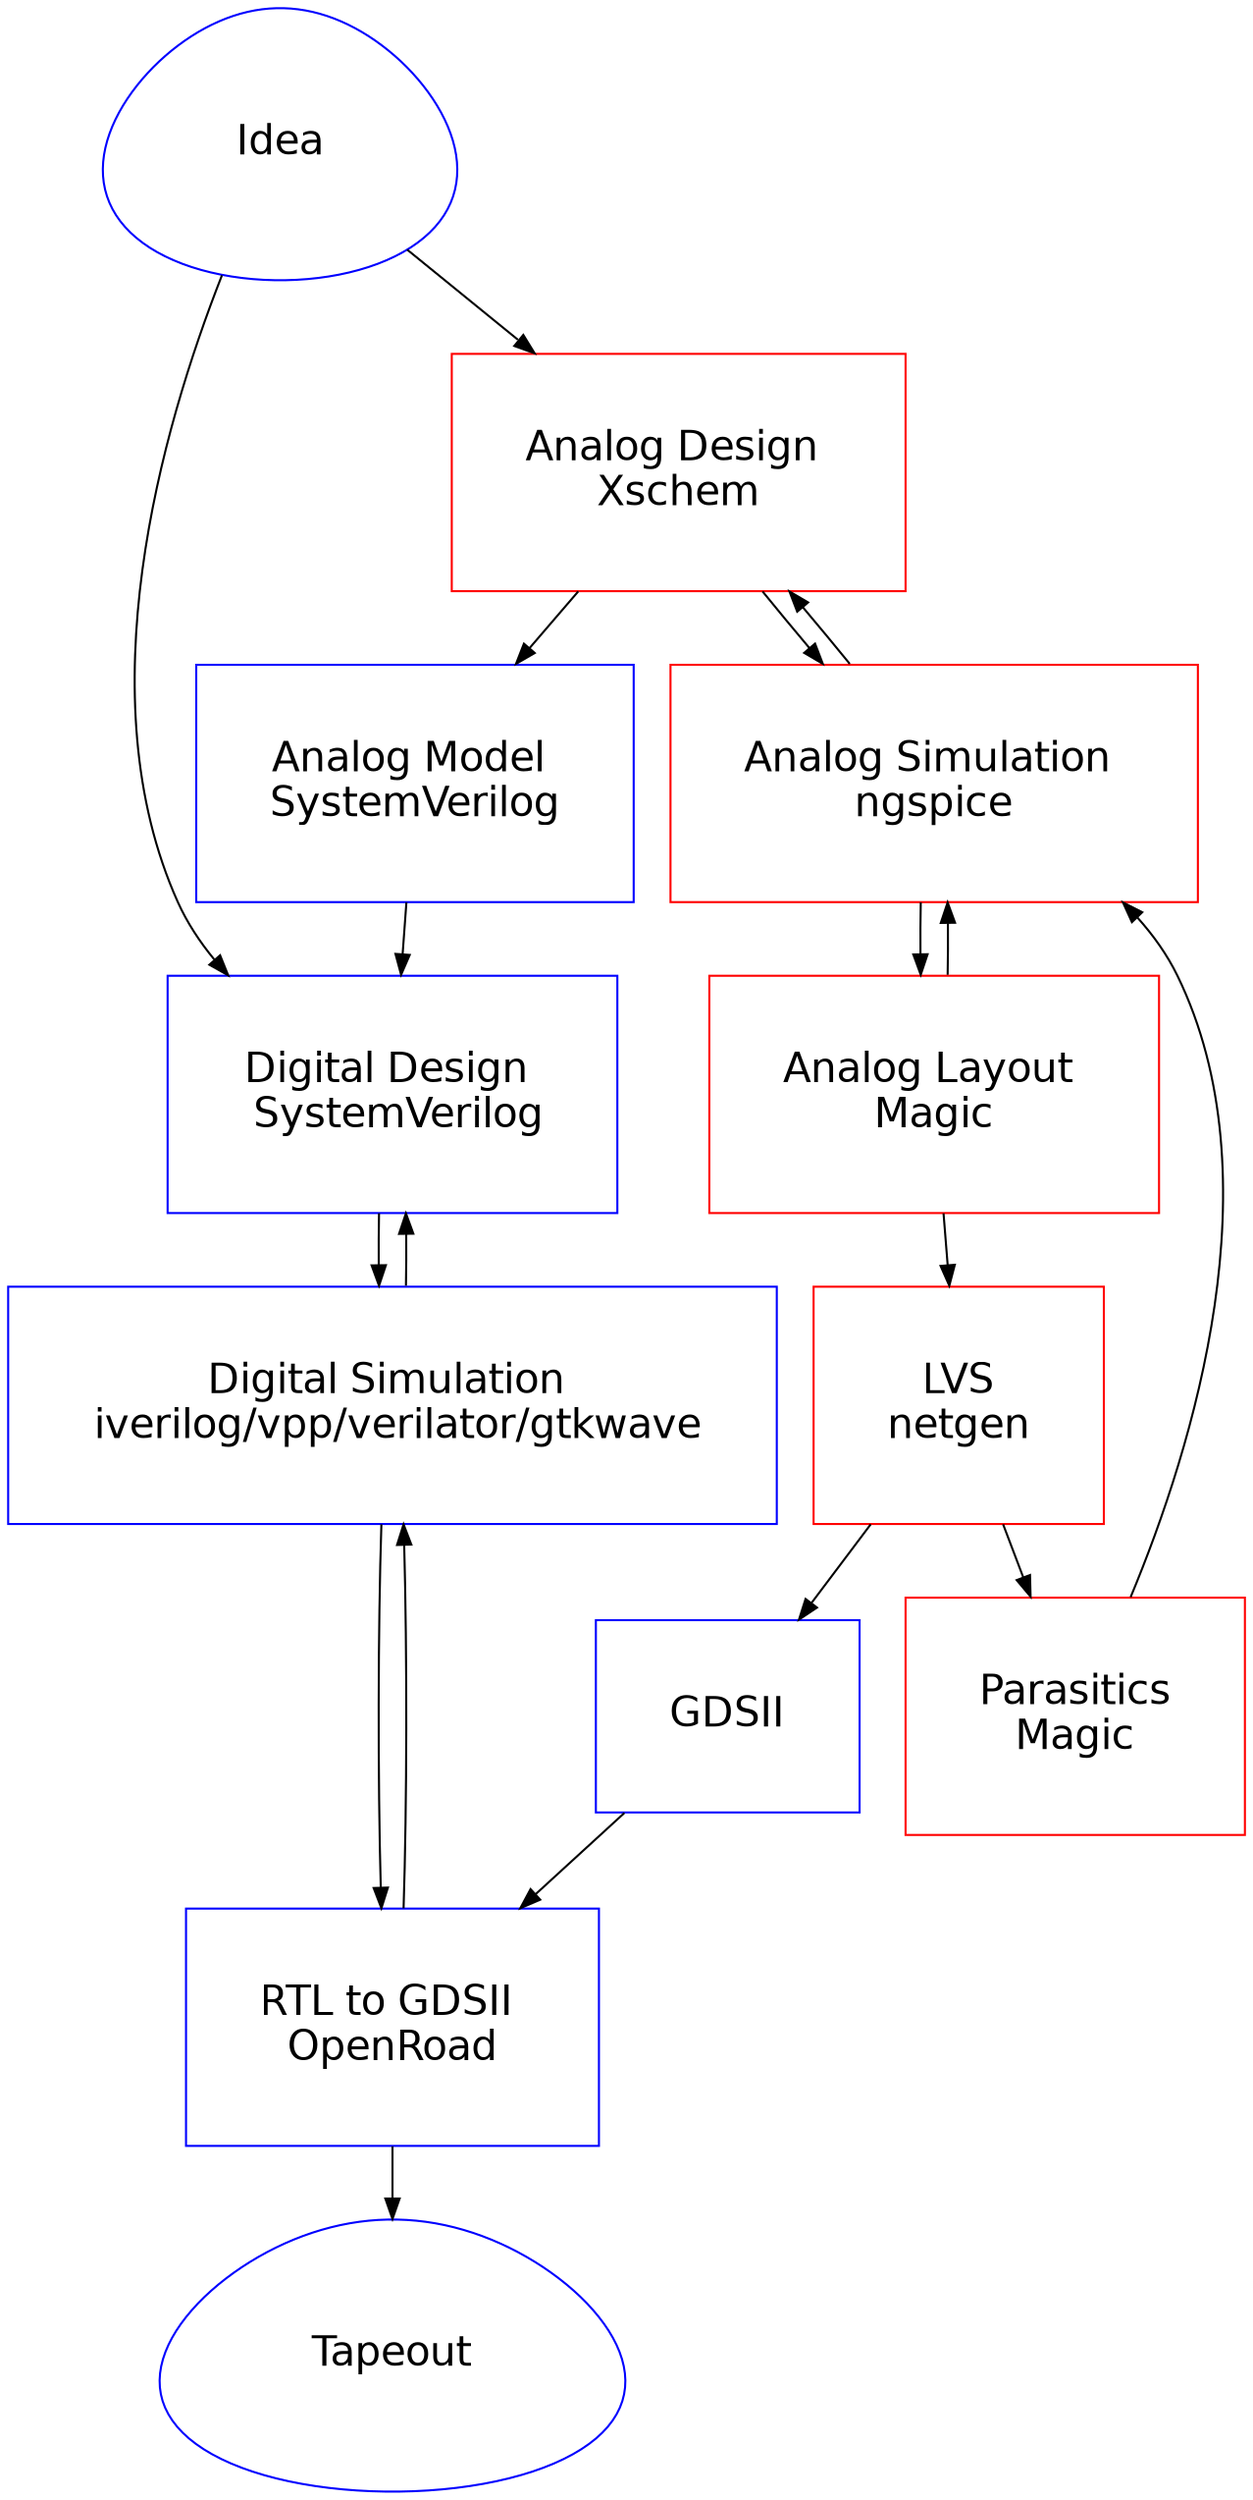 digraph G{

#rankdir="LR";

node [margin=0.5 color=blue fontcolor=black fontsize=20 width=0.5 shape=box fontname="Helvetica"]
I [label="Idea",shape=egg]
D [label="Digital Design \n SystemVerilog"]
S [label="Digital Simulation \n iverilog/vpp/verilator/gtkwave"]
PNR [label="RTL to GDSII \nOpenRoad"]
TO [label="Tapeout",shape=egg]

AD [label="Analog Design \nXschem" color=red]
ASV [label="Analog Model \nSystemVerilog" color=blue]
AS [label="Analog Simulation \nngspice" color=red]
AL [label="Analog Layout \nMagic" color=red]
AV [label="LVS\nnetgen" color=red]
LPE [label="Parasitics\nMagic" color=red]
AGDS [label="GDSII"]

D -> S -> PNR -> TO
PNR  -> S -> D


AD -> ASV ->  D

I -> AD
I -> D

AD -> AS -> AL -> AV -> AGDS -> PNR
AV -> LPE -> AS
AL -> AS -> AD
}
